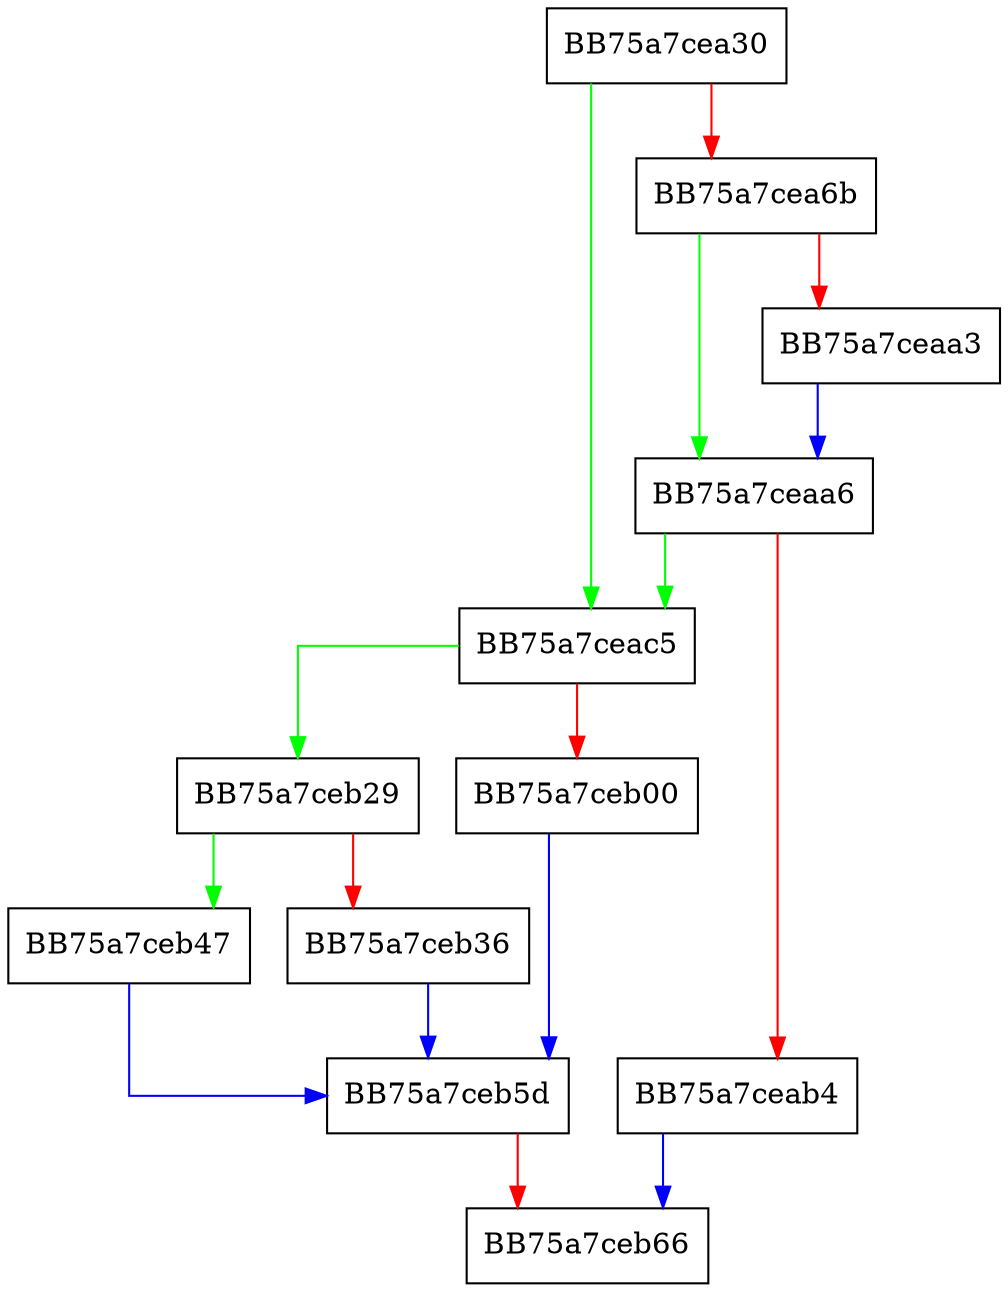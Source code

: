 digraph lookup_collatename {
  node [shape="box"];
  graph [splines=ortho];
  BB75a7cea30 -> BB75a7ceac5 [color="green"];
  BB75a7cea30 -> BB75a7cea6b [color="red"];
  BB75a7cea6b -> BB75a7ceaa6 [color="green"];
  BB75a7cea6b -> BB75a7ceaa3 [color="red"];
  BB75a7ceaa3 -> BB75a7ceaa6 [color="blue"];
  BB75a7ceaa6 -> BB75a7ceac5 [color="green"];
  BB75a7ceaa6 -> BB75a7ceab4 [color="red"];
  BB75a7ceab4 -> BB75a7ceb66 [color="blue"];
  BB75a7ceac5 -> BB75a7ceb29 [color="green"];
  BB75a7ceac5 -> BB75a7ceb00 [color="red"];
  BB75a7ceb00 -> BB75a7ceb5d [color="blue"];
  BB75a7ceb29 -> BB75a7ceb47 [color="green"];
  BB75a7ceb29 -> BB75a7ceb36 [color="red"];
  BB75a7ceb36 -> BB75a7ceb5d [color="blue"];
  BB75a7ceb47 -> BB75a7ceb5d [color="blue"];
  BB75a7ceb5d -> BB75a7ceb66 [color="red"];
}